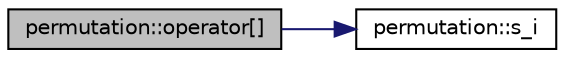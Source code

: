 digraph "permutation::operator[]"
{
  edge [fontname="Helvetica",fontsize="10",labelfontname="Helvetica",labelfontsize="10"];
  node [fontname="Helvetica",fontsize="10",shape=record];
  rankdir="LR";
  Node1845 [label="permutation::operator[]",height=0.2,width=0.4,color="black", fillcolor="grey75", style="filled", fontcolor="black"];
  Node1845 -> Node1846 [color="midnightblue",fontsize="10",style="solid",fontname="Helvetica"];
  Node1846 [label="permutation::s_i",height=0.2,width=0.4,color="black", fillcolor="white", style="filled",URL="$d0/d08/classpermutation.html#ab8c74af5111dbf8808da04214b918873"];
}
